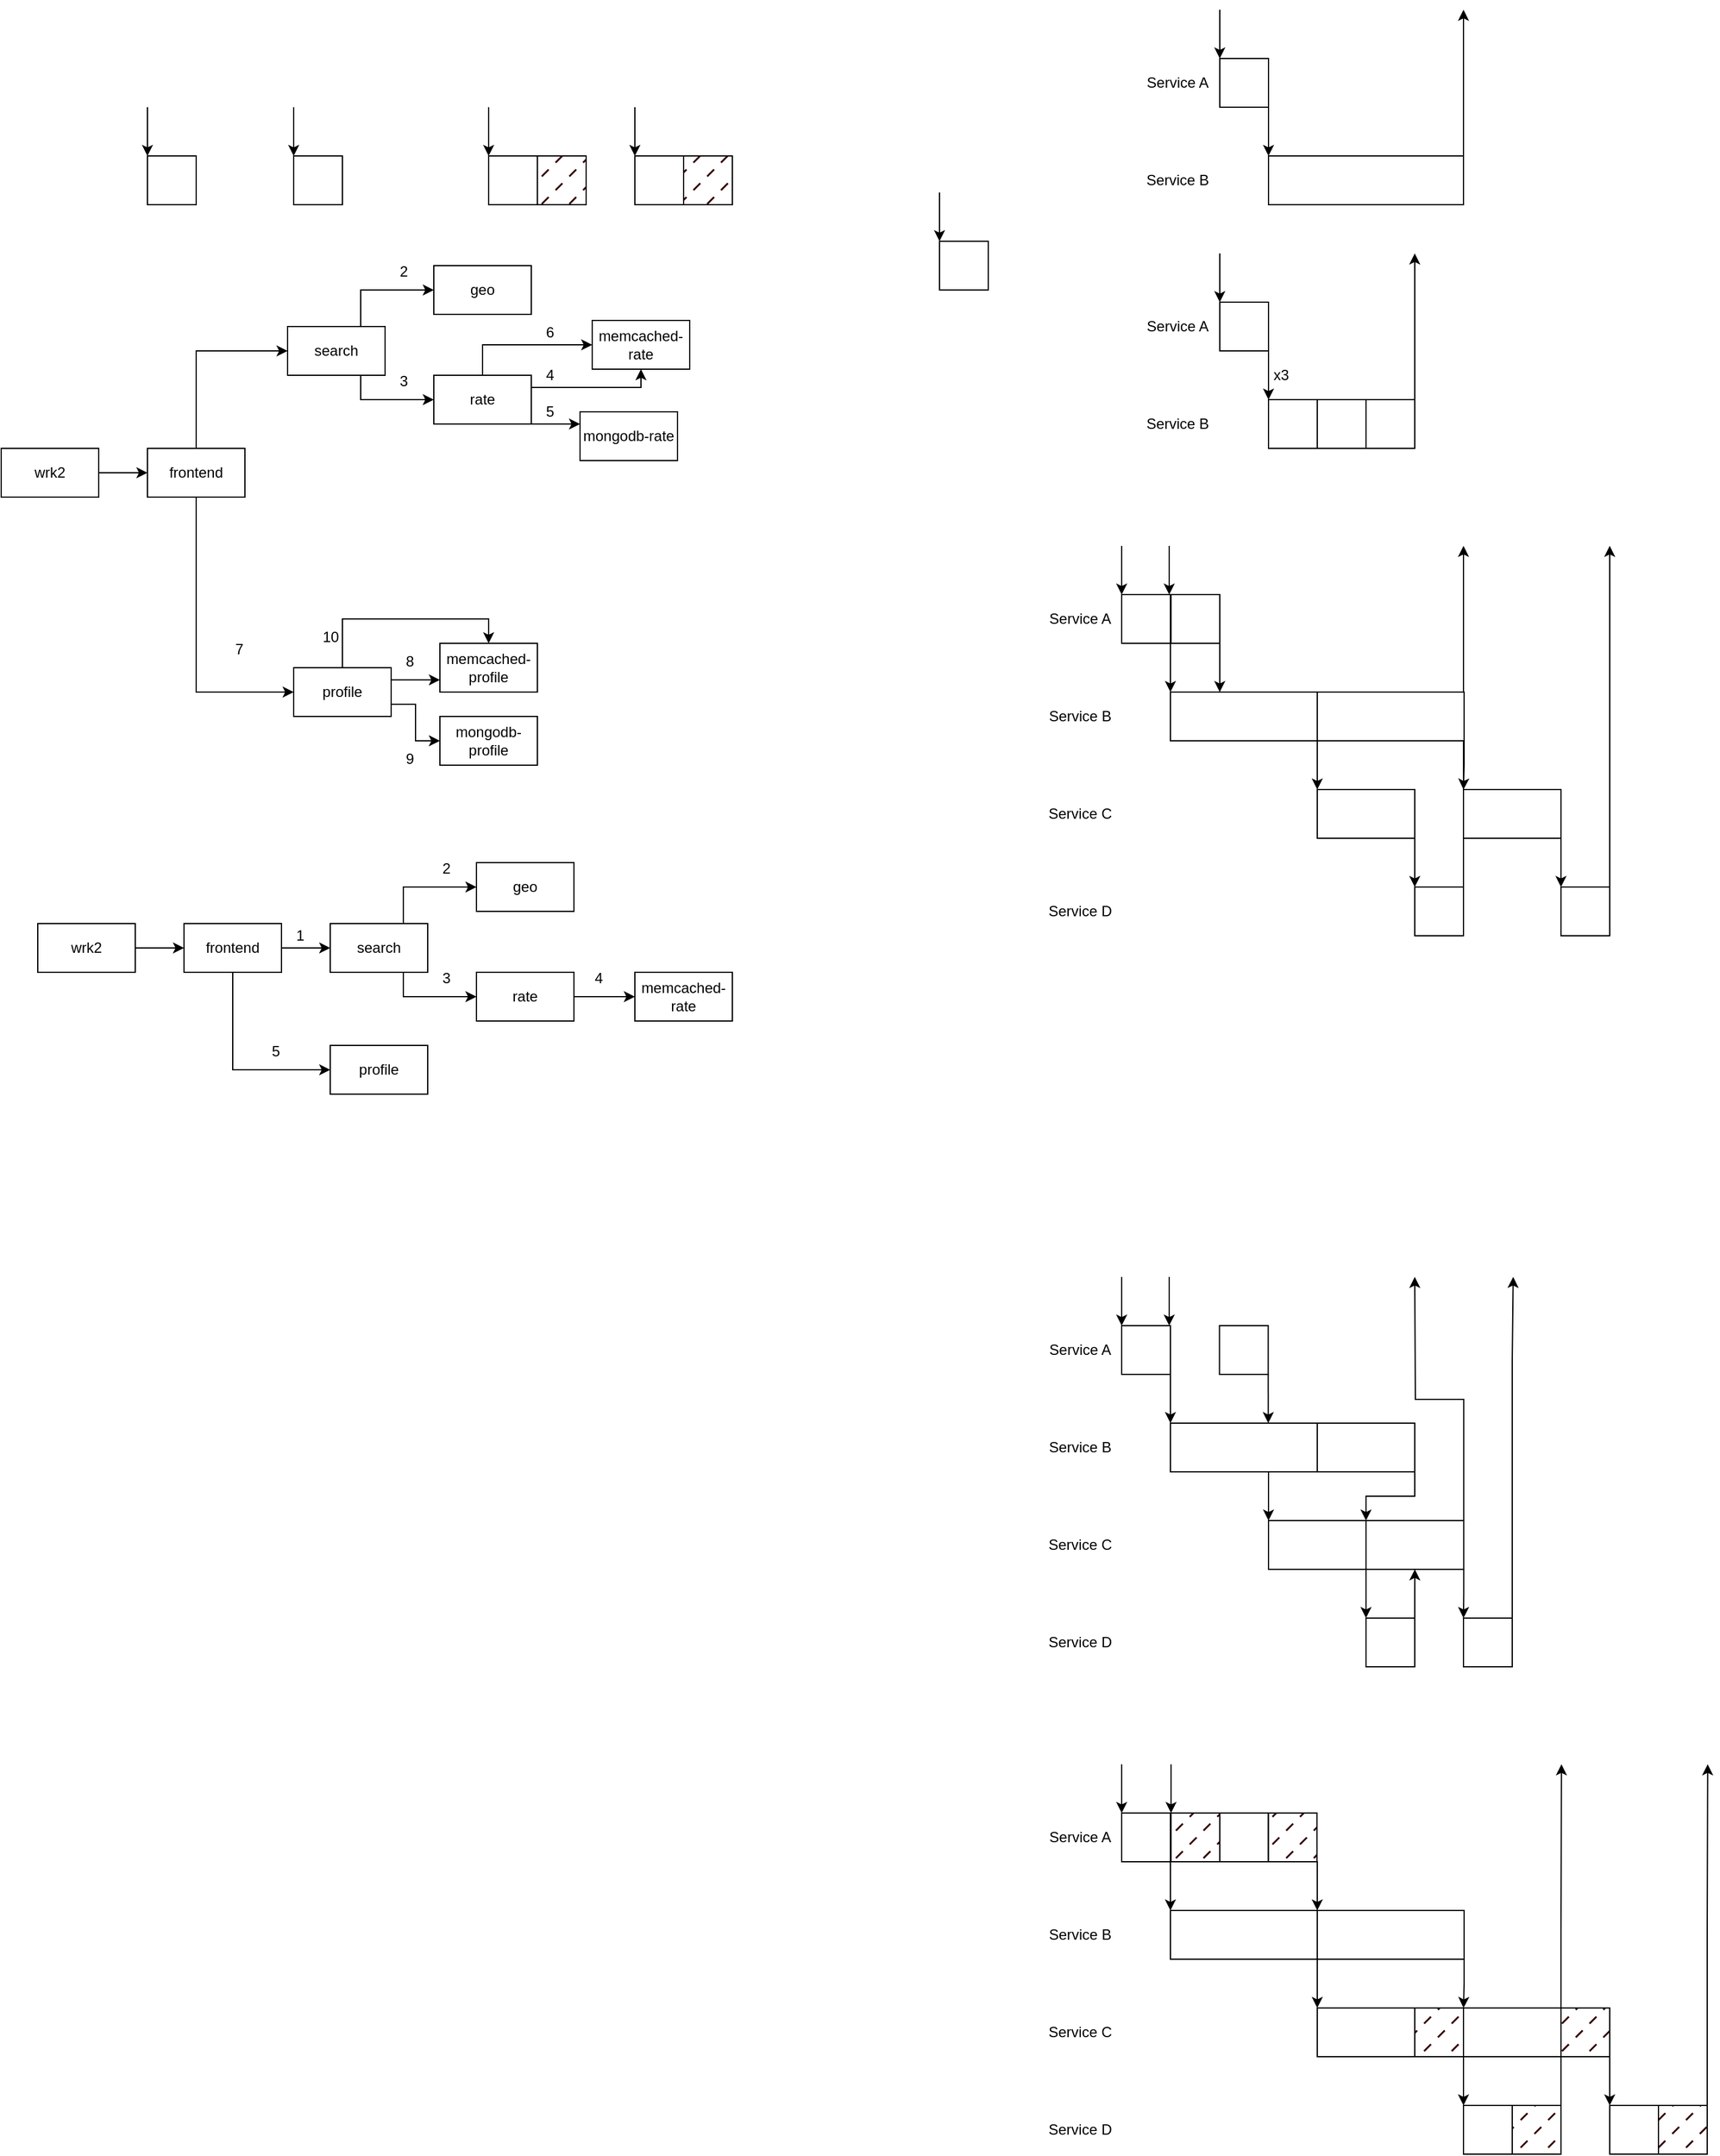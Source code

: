 <mxfile version="22.0.4" type="github">
  <diagram name="第 1 页" id="OEahfblkwuhMB7AwYaEU">
    <mxGraphModel dx="1171" dy="761" grid="1" gridSize="10" guides="1" tooltips="1" connect="1" arrows="1" fold="1" page="1" pageScale="1" pageWidth="827" pageHeight="1169" math="0" shadow="0">
      <root>
        <mxCell id="0" />
        <mxCell id="1" parent="0" />
        <mxCell id="B1E-eOPHSDBghDcf-yU1-1" value="" style="rounded=0;whiteSpace=wrap;html=1;" vertex="1" parent="1">
          <mxGeometry x="160" y="320" width="40" height="40" as="geometry" />
        </mxCell>
        <mxCell id="B1E-eOPHSDBghDcf-yU1-2" value="" style="rounded=0;whiteSpace=wrap;html=1;" vertex="1" parent="1">
          <mxGeometry x="280" y="320" width="40" height="40" as="geometry" />
        </mxCell>
        <mxCell id="B1E-eOPHSDBghDcf-yU1-3" value="" style="endArrow=classic;html=1;rounded=0;" edge="1" parent="1">
          <mxGeometry width="50" height="50" relative="1" as="geometry">
            <mxPoint x="160" y="280" as="sourcePoint" />
            <mxPoint x="160" y="320" as="targetPoint" />
          </mxGeometry>
        </mxCell>
        <mxCell id="B1E-eOPHSDBghDcf-yU1-4" value="" style="endArrow=classic;html=1;rounded=0;" edge="1" parent="1">
          <mxGeometry width="50" height="50" relative="1" as="geometry">
            <mxPoint x="280" y="280" as="sourcePoint" />
            <mxPoint x="280" y="320" as="targetPoint" />
          </mxGeometry>
        </mxCell>
        <mxCell id="B1E-eOPHSDBghDcf-yU1-5" value="" style="rounded=0;whiteSpace=wrap;html=1;" vertex="1" parent="1">
          <mxGeometry x="440" y="320" width="40" height="40" as="geometry" />
        </mxCell>
        <mxCell id="B1E-eOPHSDBghDcf-yU1-6" value="" style="rounded=0;whiteSpace=wrap;html=1;" vertex="1" parent="1">
          <mxGeometry x="560" y="320" width="40" height="40" as="geometry" />
        </mxCell>
        <mxCell id="B1E-eOPHSDBghDcf-yU1-7" value="" style="endArrow=classic;html=1;rounded=0;" edge="1" parent="1">
          <mxGeometry width="50" height="50" relative="1" as="geometry">
            <mxPoint x="440" y="280" as="sourcePoint" />
            <mxPoint x="440" y="320" as="targetPoint" />
          </mxGeometry>
        </mxCell>
        <mxCell id="B1E-eOPHSDBghDcf-yU1-8" value="" style="endArrow=classic;html=1;rounded=0;" edge="1" parent="1">
          <mxGeometry width="50" height="50" relative="1" as="geometry">
            <mxPoint x="560" y="280" as="sourcePoint" />
            <mxPoint x="560" y="320" as="targetPoint" />
          </mxGeometry>
        </mxCell>
        <mxCell id="B1E-eOPHSDBghDcf-yU1-9" value="" style="rounded=0;whiteSpace=wrap;html=1;gradientColor=none;gradientDirection=radial;fillStyle=dashed;fillColor=#330000;" vertex="1" parent="1">
          <mxGeometry x="480" y="320" width="40" height="40" as="geometry" />
        </mxCell>
        <mxCell id="B1E-eOPHSDBghDcf-yU1-10" value="" style="rounded=0;whiteSpace=wrap;html=1;gradientColor=none;gradientDirection=radial;fillStyle=dashed;fillColor=#330000;" vertex="1" parent="1">
          <mxGeometry x="600" y="320" width="40" height="40" as="geometry" />
        </mxCell>
        <mxCell id="B1E-eOPHSDBghDcf-yU1-11" style="edgeStyle=orthogonalEdgeStyle;rounded=0;orthogonalLoop=1;jettySize=auto;html=1;exitX=1;exitY=0.5;exitDx=0;exitDy=0;entryX=0;entryY=0.5;entryDx=0;entryDy=0;" edge="1" parent="1" source="B1E-eOPHSDBghDcf-yU1-12" target="B1E-eOPHSDBghDcf-yU1-15">
          <mxGeometry relative="1" as="geometry" />
        </mxCell>
        <mxCell id="B1E-eOPHSDBghDcf-yU1-12" value="wrk2" style="rounded=0;whiteSpace=wrap;html=1;" vertex="1" parent="1">
          <mxGeometry x="40" y="560" width="80" height="40" as="geometry" />
        </mxCell>
        <mxCell id="B1E-eOPHSDBghDcf-yU1-13" style="edgeStyle=orthogonalEdgeStyle;rounded=0;orthogonalLoop=1;jettySize=auto;html=1;exitX=0.5;exitY=1;exitDx=0;exitDy=0;entryX=0;entryY=0.5;entryDx=0;entryDy=0;" edge="1" parent="1" source="B1E-eOPHSDBghDcf-yU1-15" target="B1E-eOPHSDBghDcf-yU1-27">
          <mxGeometry relative="1" as="geometry" />
        </mxCell>
        <mxCell id="B1E-eOPHSDBghDcf-yU1-14" style="edgeStyle=orthogonalEdgeStyle;rounded=0;orthogonalLoop=1;jettySize=auto;html=1;exitX=0.5;exitY=0;exitDx=0;exitDy=0;entryX=0;entryY=0.5;entryDx=0;entryDy=0;" edge="1" parent="1" source="B1E-eOPHSDBghDcf-yU1-15" target="B1E-eOPHSDBghDcf-yU1-18">
          <mxGeometry relative="1" as="geometry" />
        </mxCell>
        <mxCell id="B1E-eOPHSDBghDcf-yU1-15" value="frontend" style="rounded=0;whiteSpace=wrap;html=1;" vertex="1" parent="1">
          <mxGeometry x="160" y="560" width="80" height="40" as="geometry" />
        </mxCell>
        <mxCell id="B1E-eOPHSDBghDcf-yU1-16" style="edgeStyle=orthogonalEdgeStyle;rounded=0;orthogonalLoop=1;jettySize=auto;html=1;exitX=0.75;exitY=0;exitDx=0;exitDy=0;entryX=0;entryY=0.5;entryDx=0;entryDy=0;" edge="1" parent="1" source="B1E-eOPHSDBghDcf-yU1-18" target="B1E-eOPHSDBghDcf-yU1-19">
          <mxGeometry relative="1" as="geometry" />
        </mxCell>
        <mxCell id="B1E-eOPHSDBghDcf-yU1-17" style="edgeStyle=orthogonalEdgeStyle;rounded=0;orthogonalLoop=1;jettySize=auto;html=1;exitX=0.75;exitY=1;exitDx=0;exitDy=0;entryX=0;entryY=0.5;entryDx=0;entryDy=0;" edge="1" parent="1" source="B1E-eOPHSDBghDcf-yU1-18" target="B1E-eOPHSDBghDcf-yU1-23">
          <mxGeometry relative="1" as="geometry" />
        </mxCell>
        <mxCell id="B1E-eOPHSDBghDcf-yU1-18" value="search" style="rounded=0;whiteSpace=wrap;html=1;" vertex="1" parent="1">
          <mxGeometry x="275" y="460" width="80" height="40" as="geometry" />
        </mxCell>
        <mxCell id="B1E-eOPHSDBghDcf-yU1-19" value="geo" style="rounded=0;whiteSpace=wrap;html=1;" vertex="1" parent="1">
          <mxGeometry x="395" y="410" width="80" height="40" as="geometry" />
        </mxCell>
        <mxCell id="B1E-eOPHSDBghDcf-yU1-20" style="edgeStyle=orthogonalEdgeStyle;rounded=0;orthogonalLoop=1;jettySize=auto;html=1;exitX=1;exitY=1;exitDx=0;exitDy=0;entryX=0;entryY=0.25;entryDx=0;entryDy=0;" edge="1" parent="1" source="B1E-eOPHSDBghDcf-yU1-23" target="B1E-eOPHSDBghDcf-yU1-29">
          <mxGeometry relative="1" as="geometry">
            <Array as="points">
              <mxPoint x="485" y="540" />
              <mxPoint x="485" y="540" />
            </Array>
          </mxGeometry>
        </mxCell>
        <mxCell id="B1E-eOPHSDBghDcf-yU1-21" style="edgeStyle=orthogonalEdgeStyle;rounded=0;orthogonalLoop=1;jettySize=auto;html=1;exitX=1;exitY=0.25;exitDx=0;exitDy=0;entryX=0.5;entryY=1;entryDx=0;entryDy=0;" edge="1" parent="1" source="B1E-eOPHSDBghDcf-yU1-23" target="B1E-eOPHSDBghDcf-yU1-28">
          <mxGeometry relative="1" as="geometry">
            <Array as="points">
              <mxPoint x="565" y="510" />
            </Array>
          </mxGeometry>
        </mxCell>
        <mxCell id="B1E-eOPHSDBghDcf-yU1-22" style="edgeStyle=orthogonalEdgeStyle;rounded=0;orthogonalLoop=1;jettySize=auto;html=1;exitX=0.5;exitY=0;exitDx=0;exitDy=0;entryX=0;entryY=0.5;entryDx=0;entryDy=0;" edge="1" parent="1" source="B1E-eOPHSDBghDcf-yU1-23" target="B1E-eOPHSDBghDcf-yU1-28">
          <mxGeometry relative="1" as="geometry" />
        </mxCell>
        <mxCell id="B1E-eOPHSDBghDcf-yU1-23" value="rate" style="rounded=0;whiteSpace=wrap;html=1;" vertex="1" parent="1">
          <mxGeometry x="395" y="500" width="80" height="40" as="geometry" />
        </mxCell>
        <mxCell id="B1E-eOPHSDBghDcf-yU1-24" style="edgeStyle=orthogonalEdgeStyle;rounded=0;orthogonalLoop=1;jettySize=auto;html=1;exitX=1;exitY=0.25;exitDx=0;exitDy=0;entryX=0;entryY=0.75;entryDx=0;entryDy=0;" edge="1" parent="1" source="B1E-eOPHSDBghDcf-yU1-27" target="B1E-eOPHSDBghDcf-yU1-30">
          <mxGeometry relative="1" as="geometry" />
        </mxCell>
        <mxCell id="B1E-eOPHSDBghDcf-yU1-25" style="edgeStyle=orthogonalEdgeStyle;rounded=0;orthogonalLoop=1;jettySize=auto;html=1;exitX=1;exitY=0.75;exitDx=0;exitDy=0;entryX=0;entryY=0.5;entryDx=0;entryDy=0;" edge="1" parent="1" source="B1E-eOPHSDBghDcf-yU1-27" target="B1E-eOPHSDBghDcf-yU1-31">
          <mxGeometry relative="1" as="geometry" />
        </mxCell>
        <mxCell id="B1E-eOPHSDBghDcf-yU1-26" style="edgeStyle=orthogonalEdgeStyle;rounded=0;orthogonalLoop=1;jettySize=auto;html=1;exitX=0.5;exitY=0;exitDx=0;exitDy=0;entryX=0.5;entryY=0;entryDx=0;entryDy=0;" edge="1" parent="1" source="B1E-eOPHSDBghDcf-yU1-27" target="B1E-eOPHSDBghDcf-yU1-30">
          <mxGeometry relative="1" as="geometry" />
        </mxCell>
        <mxCell id="B1E-eOPHSDBghDcf-yU1-27" value="profile" style="rounded=0;whiteSpace=wrap;html=1;" vertex="1" parent="1">
          <mxGeometry x="280" y="740" width="80" height="40" as="geometry" />
        </mxCell>
        <mxCell id="B1E-eOPHSDBghDcf-yU1-28" value="memcached-rate" style="rounded=0;whiteSpace=wrap;html=1;" vertex="1" parent="1">
          <mxGeometry x="525" y="455" width="80" height="40" as="geometry" />
        </mxCell>
        <mxCell id="B1E-eOPHSDBghDcf-yU1-29" value="mongodb-rate" style="rounded=0;whiteSpace=wrap;html=1;" vertex="1" parent="1">
          <mxGeometry x="515" y="530" width="80" height="40" as="geometry" />
        </mxCell>
        <mxCell id="B1E-eOPHSDBghDcf-yU1-30" value="memcached-profile" style="rounded=0;whiteSpace=wrap;html=1;" vertex="1" parent="1">
          <mxGeometry x="400" y="720" width="80" height="40" as="geometry" />
        </mxCell>
        <mxCell id="B1E-eOPHSDBghDcf-yU1-31" value="mongodb-profile" style="rounded=0;whiteSpace=wrap;html=1;" vertex="1" parent="1">
          <mxGeometry x="400" y="780" width="80" height="40" as="geometry" />
        </mxCell>
        <mxCell id="B1E-eOPHSDBghDcf-yU1-32" value="2" style="text;html=1;align=center;verticalAlign=middle;resizable=0;points=[];autosize=1;strokeColor=none;fillColor=none;" vertex="1" parent="1">
          <mxGeometry x="355" y="400" width="30" height="30" as="geometry" />
        </mxCell>
        <mxCell id="B1E-eOPHSDBghDcf-yU1-33" value="3" style="text;html=1;align=center;verticalAlign=middle;resizable=0;points=[];autosize=1;strokeColor=none;fillColor=none;" vertex="1" parent="1">
          <mxGeometry x="355" y="490" width="30" height="30" as="geometry" />
        </mxCell>
        <mxCell id="B1E-eOPHSDBghDcf-yU1-34" value="4" style="text;html=1;align=center;verticalAlign=middle;resizable=0;points=[];autosize=1;strokeColor=none;fillColor=none;" vertex="1" parent="1">
          <mxGeometry x="475" y="485" width="30" height="30" as="geometry" />
        </mxCell>
        <mxCell id="B1E-eOPHSDBghDcf-yU1-35" value="5" style="text;html=1;align=center;verticalAlign=middle;resizable=0;points=[];autosize=1;strokeColor=none;fillColor=none;" vertex="1" parent="1">
          <mxGeometry x="475" y="515" width="30" height="30" as="geometry" />
        </mxCell>
        <mxCell id="B1E-eOPHSDBghDcf-yU1-36" value="8" style="text;html=1;align=center;verticalAlign=middle;resizable=0;points=[];autosize=1;strokeColor=none;fillColor=none;" vertex="1" parent="1">
          <mxGeometry x="360" y="720" width="30" height="30" as="geometry" />
        </mxCell>
        <mxCell id="B1E-eOPHSDBghDcf-yU1-37" value="7" style="text;html=1;align=center;verticalAlign=middle;resizable=0;points=[];autosize=1;strokeColor=none;fillColor=none;" vertex="1" parent="1">
          <mxGeometry x="220" y="710" width="30" height="30" as="geometry" />
        </mxCell>
        <mxCell id="B1E-eOPHSDBghDcf-yU1-38" value="9" style="text;html=1;align=center;verticalAlign=middle;resizable=0;points=[];autosize=1;strokeColor=none;fillColor=none;" vertex="1" parent="1">
          <mxGeometry x="360" y="800" width="30" height="30" as="geometry" />
        </mxCell>
        <mxCell id="B1E-eOPHSDBghDcf-yU1-39" value="6" style="text;html=1;align=center;verticalAlign=middle;resizable=0;points=[];autosize=1;strokeColor=none;fillColor=none;" vertex="1" parent="1">
          <mxGeometry x="475" y="450" width="30" height="30" as="geometry" />
        </mxCell>
        <mxCell id="B1E-eOPHSDBghDcf-yU1-40" value="10" style="text;html=1;align=center;verticalAlign=middle;resizable=0;points=[];autosize=1;strokeColor=none;fillColor=none;" vertex="1" parent="1">
          <mxGeometry x="290" y="700" width="40" height="30" as="geometry" />
        </mxCell>
        <mxCell id="B1E-eOPHSDBghDcf-yU1-41" style="edgeStyle=orthogonalEdgeStyle;rounded=0;orthogonalLoop=1;jettySize=auto;html=1;exitX=1;exitY=0.5;exitDx=0;exitDy=0;entryX=0;entryY=0.5;entryDx=0;entryDy=0;" edge="1" parent="1" source="B1E-eOPHSDBghDcf-yU1-42" target="B1E-eOPHSDBghDcf-yU1-45">
          <mxGeometry relative="1" as="geometry" />
        </mxCell>
        <mxCell id="B1E-eOPHSDBghDcf-yU1-42" value="wrk2" style="rounded=0;whiteSpace=wrap;html=1;" vertex="1" parent="1">
          <mxGeometry x="70" y="950" width="80" height="40" as="geometry" />
        </mxCell>
        <mxCell id="B1E-eOPHSDBghDcf-yU1-43" style="edgeStyle=orthogonalEdgeStyle;rounded=0;orthogonalLoop=1;jettySize=auto;html=1;exitX=1;exitY=0.5;exitDx=0;exitDy=0;entryX=0;entryY=0.5;entryDx=0;entryDy=0;" edge="1" parent="1" source="B1E-eOPHSDBghDcf-yU1-45" target="B1E-eOPHSDBghDcf-yU1-48">
          <mxGeometry relative="1" as="geometry" />
        </mxCell>
        <mxCell id="B1E-eOPHSDBghDcf-yU1-44" style="edgeStyle=orthogonalEdgeStyle;rounded=0;orthogonalLoop=1;jettySize=auto;html=1;exitX=0.5;exitY=1;exitDx=0;exitDy=0;entryX=0;entryY=0.5;entryDx=0;entryDy=0;" edge="1" parent="1" source="B1E-eOPHSDBghDcf-yU1-45" target="B1E-eOPHSDBghDcf-yU1-52">
          <mxGeometry relative="1" as="geometry" />
        </mxCell>
        <mxCell id="B1E-eOPHSDBghDcf-yU1-45" value="frontend" style="rounded=0;whiteSpace=wrap;html=1;" vertex="1" parent="1">
          <mxGeometry x="190" y="950" width="80" height="40" as="geometry" />
        </mxCell>
        <mxCell id="B1E-eOPHSDBghDcf-yU1-46" style="edgeStyle=orthogonalEdgeStyle;rounded=0;orthogonalLoop=1;jettySize=auto;html=1;exitX=0.75;exitY=0;exitDx=0;exitDy=0;entryX=0;entryY=0.5;entryDx=0;entryDy=0;" edge="1" parent="1" source="B1E-eOPHSDBghDcf-yU1-48" target="B1E-eOPHSDBghDcf-yU1-49">
          <mxGeometry relative="1" as="geometry" />
        </mxCell>
        <mxCell id="B1E-eOPHSDBghDcf-yU1-47" style="edgeStyle=orthogonalEdgeStyle;rounded=0;orthogonalLoop=1;jettySize=auto;html=1;exitX=0.75;exitY=1;exitDx=0;exitDy=0;entryX=0;entryY=0.5;entryDx=0;entryDy=0;" edge="1" parent="1" source="B1E-eOPHSDBghDcf-yU1-48" target="B1E-eOPHSDBghDcf-yU1-51">
          <mxGeometry relative="1" as="geometry" />
        </mxCell>
        <mxCell id="B1E-eOPHSDBghDcf-yU1-48" value="search" style="rounded=0;whiteSpace=wrap;html=1;" vertex="1" parent="1">
          <mxGeometry x="310" y="950" width="80" height="40" as="geometry" />
        </mxCell>
        <mxCell id="B1E-eOPHSDBghDcf-yU1-49" value="geo" style="rounded=0;whiteSpace=wrap;html=1;" vertex="1" parent="1">
          <mxGeometry x="430" y="900" width="80" height="40" as="geometry" />
        </mxCell>
        <mxCell id="B1E-eOPHSDBghDcf-yU1-50" value="" style="edgeStyle=orthogonalEdgeStyle;rounded=0;orthogonalLoop=1;jettySize=auto;html=1;" edge="1" parent="1" source="B1E-eOPHSDBghDcf-yU1-51" target="B1E-eOPHSDBghDcf-yU1-53">
          <mxGeometry relative="1" as="geometry" />
        </mxCell>
        <mxCell id="B1E-eOPHSDBghDcf-yU1-51" value="rate" style="rounded=0;whiteSpace=wrap;html=1;" vertex="1" parent="1">
          <mxGeometry x="430" y="990" width="80" height="40" as="geometry" />
        </mxCell>
        <mxCell id="B1E-eOPHSDBghDcf-yU1-52" value="profile" style="rounded=0;whiteSpace=wrap;html=1;" vertex="1" parent="1">
          <mxGeometry x="310" y="1050" width="80" height="40" as="geometry" />
        </mxCell>
        <mxCell id="B1E-eOPHSDBghDcf-yU1-53" value="memcached-rate" style="rounded=0;whiteSpace=wrap;html=1;" vertex="1" parent="1">
          <mxGeometry x="560" y="990" width="80" height="40" as="geometry" />
        </mxCell>
        <mxCell id="B1E-eOPHSDBghDcf-yU1-54" value="1" style="text;html=1;align=center;verticalAlign=middle;resizable=0;points=[];autosize=1;strokeColor=none;fillColor=none;" vertex="1" parent="1">
          <mxGeometry x="270" y="945" width="30" height="30" as="geometry" />
        </mxCell>
        <mxCell id="B1E-eOPHSDBghDcf-yU1-55" value="2" style="text;html=1;align=center;verticalAlign=middle;resizable=0;points=[];autosize=1;strokeColor=none;fillColor=none;" vertex="1" parent="1">
          <mxGeometry x="390" y="890" width="30" height="30" as="geometry" />
        </mxCell>
        <mxCell id="B1E-eOPHSDBghDcf-yU1-56" value="3" style="text;html=1;align=center;verticalAlign=middle;resizable=0;points=[];autosize=1;strokeColor=none;fillColor=none;" vertex="1" parent="1">
          <mxGeometry x="390" y="980" width="30" height="30" as="geometry" />
        </mxCell>
        <mxCell id="B1E-eOPHSDBghDcf-yU1-57" value="5" style="text;html=1;align=center;verticalAlign=middle;resizable=0;points=[];autosize=1;strokeColor=none;fillColor=none;" vertex="1" parent="1">
          <mxGeometry x="250" y="1040" width="30" height="30" as="geometry" />
        </mxCell>
        <mxCell id="B1E-eOPHSDBghDcf-yU1-58" value="4" style="text;html=1;align=center;verticalAlign=middle;resizable=0;points=[];autosize=1;strokeColor=none;fillColor=none;" vertex="1" parent="1">
          <mxGeometry x="515" y="980" width="30" height="30" as="geometry" />
        </mxCell>
        <mxCell id="B1E-eOPHSDBghDcf-yU1-59" value="" style="rounded=0;whiteSpace=wrap;html=1;" vertex="1" parent="1">
          <mxGeometry x="810" y="390" width="40" height="40" as="geometry" />
        </mxCell>
        <mxCell id="B1E-eOPHSDBghDcf-yU1-60" style="edgeStyle=orthogonalEdgeStyle;rounded=0;orthogonalLoop=1;jettySize=auto;html=1;exitX=1;exitY=1;exitDx=0;exitDy=0;entryX=0;entryY=0;entryDx=0;entryDy=0;" edge="1" parent="1" source="B1E-eOPHSDBghDcf-yU1-61" target="B1E-eOPHSDBghDcf-yU1-65">
          <mxGeometry relative="1" as="geometry" />
        </mxCell>
        <mxCell id="B1E-eOPHSDBghDcf-yU1-61" value="" style="rounded=0;whiteSpace=wrap;html=1;" vertex="1" parent="1">
          <mxGeometry x="1040" y="240" width="40" height="40" as="geometry" />
        </mxCell>
        <mxCell id="B1E-eOPHSDBghDcf-yU1-62" value="" style="endArrow=classic;html=1;rounded=0;" edge="1" parent="1">
          <mxGeometry width="50" height="50" relative="1" as="geometry">
            <mxPoint x="810" y="350" as="sourcePoint" />
            <mxPoint x="810" y="390" as="targetPoint" />
          </mxGeometry>
        </mxCell>
        <mxCell id="B1E-eOPHSDBghDcf-yU1-63" value="" style="endArrow=classic;html=1;rounded=0;" edge="1" parent="1">
          <mxGeometry width="50" height="50" relative="1" as="geometry">
            <mxPoint x="1040" y="200" as="sourcePoint" />
            <mxPoint x="1040" y="240" as="targetPoint" />
          </mxGeometry>
        </mxCell>
        <mxCell id="B1E-eOPHSDBghDcf-yU1-64" style="edgeStyle=orthogonalEdgeStyle;rounded=0;orthogonalLoop=1;jettySize=auto;html=1;exitX=1;exitY=0;exitDx=0;exitDy=0;" edge="1" parent="1" source="B1E-eOPHSDBghDcf-yU1-65">
          <mxGeometry relative="1" as="geometry">
            <mxPoint x="1240" y="200" as="targetPoint" />
          </mxGeometry>
        </mxCell>
        <mxCell id="B1E-eOPHSDBghDcf-yU1-65" value="" style="rounded=0;whiteSpace=wrap;html=1;" vertex="1" parent="1">
          <mxGeometry x="1080" y="320" width="160" height="40" as="geometry" />
        </mxCell>
        <mxCell id="B1E-eOPHSDBghDcf-yU1-66" value="Service A" style="text;html=1;align=center;verticalAlign=middle;resizable=0;points=[];autosize=1;strokeColor=none;fillColor=none;" vertex="1" parent="1">
          <mxGeometry x="970" y="245" width="70" height="30" as="geometry" />
        </mxCell>
        <mxCell id="B1E-eOPHSDBghDcf-yU1-67" value="Service B" style="text;html=1;align=center;verticalAlign=middle;resizable=0;points=[];autosize=1;strokeColor=none;fillColor=none;" vertex="1" parent="1">
          <mxGeometry x="970" y="325" width="70" height="30" as="geometry" />
        </mxCell>
        <mxCell id="B1E-eOPHSDBghDcf-yU1-68" style="edgeStyle=orthogonalEdgeStyle;rounded=0;orthogonalLoop=1;jettySize=auto;html=1;exitX=1;exitY=1;exitDx=0;exitDy=0;entryX=0;entryY=0;entryDx=0;entryDy=0;" edge="1" parent="1" source="B1E-eOPHSDBghDcf-yU1-69">
          <mxGeometry relative="1" as="geometry">
            <mxPoint x="1080" y="520" as="targetPoint" />
          </mxGeometry>
        </mxCell>
        <mxCell id="B1E-eOPHSDBghDcf-yU1-69" value="" style="rounded=0;whiteSpace=wrap;html=1;" vertex="1" parent="1">
          <mxGeometry x="1040" y="440" width="40" height="40" as="geometry" />
        </mxCell>
        <mxCell id="B1E-eOPHSDBghDcf-yU1-70" value="" style="endArrow=classic;html=1;rounded=0;" edge="1" parent="1">
          <mxGeometry width="50" height="50" relative="1" as="geometry">
            <mxPoint x="1040" y="400" as="sourcePoint" />
            <mxPoint x="1040" y="440" as="targetPoint" />
          </mxGeometry>
        </mxCell>
        <mxCell id="B1E-eOPHSDBghDcf-yU1-71" value="Service A" style="text;html=1;align=center;verticalAlign=middle;resizable=0;points=[];autosize=1;strokeColor=none;fillColor=none;" vertex="1" parent="1">
          <mxGeometry x="970" y="445" width="70" height="30" as="geometry" />
        </mxCell>
        <mxCell id="B1E-eOPHSDBghDcf-yU1-72" value="Service B" style="text;html=1;align=center;verticalAlign=middle;resizable=0;points=[];autosize=1;strokeColor=none;fillColor=none;" vertex="1" parent="1">
          <mxGeometry x="970" y="525" width="70" height="30" as="geometry" />
        </mxCell>
        <mxCell id="B1E-eOPHSDBghDcf-yU1-73" value="x3" style="text;html=1;align=center;verticalAlign=middle;resizable=0;points=[];autosize=1;strokeColor=none;fillColor=none;" vertex="1" parent="1">
          <mxGeometry x="1070" y="485" width="40" height="30" as="geometry" />
        </mxCell>
        <mxCell id="B1E-eOPHSDBghDcf-yU1-74" value="" style="rounded=0;whiteSpace=wrap;html=1;" vertex="1" parent="1">
          <mxGeometry x="1080" y="520" width="40" height="40" as="geometry" />
        </mxCell>
        <mxCell id="B1E-eOPHSDBghDcf-yU1-75" value="" style="rounded=0;whiteSpace=wrap;html=1;" vertex="1" parent="1">
          <mxGeometry x="1120" y="520" width="40" height="40" as="geometry" />
        </mxCell>
        <mxCell id="B1E-eOPHSDBghDcf-yU1-76" style="edgeStyle=orthogonalEdgeStyle;rounded=0;orthogonalLoop=1;jettySize=auto;html=1;exitX=1;exitY=0;exitDx=0;exitDy=0;" edge="1" parent="1" source="B1E-eOPHSDBghDcf-yU1-77">
          <mxGeometry relative="1" as="geometry">
            <mxPoint x="1200" y="400" as="targetPoint" />
          </mxGeometry>
        </mxCell>
        <mxCell id="B1E-eOPHSDBghDcf-yU1-77" value="" style="rounded=0;whiteSpace=wrap;html=1;" vertex="1" parent="1">
          <mxGeometry x="1160" y="520" width="40" height="40" as="geometry" />
        </mxCell>
        <mxCell id="B1E-eOPHSDBghDcf-yU1-78" style="edgeStyle=orthogonalEdgeStyle;rounded=0;orthogonalLoop=1;jettySize=auto;html=1;exitX=1;exitY=1;exitDx=0;exitDy=0;entryX=0;entryY=0;entryDx=0;entryDy=0;" edge="1" parent="1" source="B1E-eOPHSDBghDcf-yU1-79">
          <mxGeometry relative="1" as="geometry">
            <mxPoint x="999.5" y="760" as="targetPoint" />
          </mxGeometry>
        </mxCell>
        <mxCell id="B1E-eOPHSDBghDcf-yU1-79" value="" style="rounded=0;whiteSpace=wrap;html=1;" vertex="1" parent="1">
          <mxGeometry x="959.5" y="680" width="40" height="40" as="geometry" />
        </mxCell>
        <mxCell id="B1E-eOPHSDBghDcf-yU1-80" value="" style="endArrow=classic;html=1;rounded=0;" edge="1" parent="1">
          <mxGeometry width="50" height="50" relative="1" as="geometry">
            <mxPoint x="959.5" y="640" as="sourcePoint" />
            <mxPoint x="959.5" y="680" as="targetPoint" />
          </mxGeometry>
        </mxCell>
        <mxCell id="B1E-eOPHSDBghDcf-yU1-81" value="Service A" style="text;html=1;align=center;verticalAlign=middle;resizable=0;points=[];autosize=1;strokeColor=none;fillColor=none;" vertex="1" parent="1">
          <mxGeometry x="889.5" y="685" width="70" height="30" as="geometry" />
        </mxCell>
        <mxCell id="B1E-eOPHSDBghDcf-yU1-82" value="Service B" style="text;html=1;align=center;verticalAlign=middle;resizable=0;points=[];autosize=1;strokeColor=none;fillColor=none;" vertex="1" parent="1">
          <mxGeometry x="889.5" y="765" width="70" height="30" as="geometry" />
        </mxCell>
        <mxCell id="B1E-eOPHSDBghDcf-yU1-83" value="" style="rounded=0;whiteSpace=wrap;html=1;" vertex="1" parent="1">
          <mxGeometry x="999.5" y="760" width="120.5" height="40" as="geometry" />
        </mxCell>
        <mxCell id="B1E-eOPHSDBghDcf-yU1-84" value="Service C" style="text;html=1;align=center;verticalAlign=middle;resizable=0;points=[];autosize=1;strokeColor=none;fillColor=none;" vertex="1" parent="1">
          <mxGeometry x="884.75" y="845" width="80" height="30" as="geometry" />
        </mxCell>
        <mxCell id="B1E-eOPHSDBghDcf-yU1-85" style="edgeStyle=orthogonalEdgeStyle;rounded=0;orthogonalLoop=1;jettySize=auto;html=1;exitX=1;exitY=1;exitDx=0;exitDy=0;entryX=0;entryY=0;entryDx=0;entryDy=0;" edge="1" parent="1" source="B1E-eOPHSDBghDcf-yU1-86" target="B1E-eOPHSDBghDcf-yU1-89">
          <mxGeometry relative="1" as="geometry" />
        </mxCell>
        <mxCell id="B1E-eOPHSDBghDcf-yU1-86" value="" style="rounded=0;whiteSpace=wrap;html=1;" vertex="1" parent="1">
          <mxGeometry x="1120" y="840" width="80" height="40" as="geometry" />
        </mxCell>
        <mxCell id="B1E-eOPHSDBghDcf-yU1-87" value="Service D" style="text;html=1;align=center;verticalAlign=middle;resizable=0;points=[];autosize=1;strokeColor=none;fillColor=none;" vertex="1" parent="1">
          <mxGeometry x="884.75" y="925" width="80" height="30" as="geometry" />
        </mxCell>
        <mxCell id="B1E-eOPHSDBghDcf-yU1-88" style="edgeStyle=orthogonalEdgeStyle;rounded=0;orthogonalLoop=1;jettySize=auto;html=1;exitX=1;exitY=0;exitDx=0;exitDy=0;" edge="1" parent="1" source="B1E-eOPHSDBghDcf-yU1-89">
          <mxGeometry relative="1" as="geometry">
            <mxPoint x="1240" y="640" as="targetPoint" />
          </mxGeometry>
        </mxCell>
        <mxCell id="B1E-eOPHSDBghDcf-yU1-89" value="" style="rounded=0;whiteSpace=wrap;html=1;" vertex="1" parent="1">
          <mxGeometry x="1200" y="920" width="40" height="40" as="geometry" />
        </mxCell>
        <mxCell id="B1E-eOPHSDBghDcf-yU1-90" value="" style="rounded=0;whiteSpace=wrap;html=1;" vertex="1" parent="1">
          <mxGeometry x="1000" y="680" width="40" height="40" as="geometry" />
        </mxCell>
        <mxCell id="B1E-eOPHSDBghDcf-yU1-91" value="" style="endArrow=classic;html=1;rounded=0;" edge="1" parent="1">
          <mxGeometry width="50" height="50" relative="1" as="geometry">
            <mxPoint x="998.5" y="640" as="sourcePoint" />
            <mxPoint x="998.5" y="680" as="targetPoint" />
          </mxGeometry>
        </mxCell>
        <mxCell id="B1E-eOPHSDBghDcf-yU1-92" style="edgeStyle=orthogonalEdgeStyle;rounded=0;orthogonalLoop=1;jettySize=auto;html=1;exitX=1;exitY=1;exitDx=0;exitDy=0;entryX=0.336;entryY=0;entryDx=0;entryDy=0;entryPerimeter=0;" edge="1" parent="1" source="B1E-eOPHSDBghDcf-yU1-90" target="B1E-eOPHSDBghDcf-yU1-83">
          <mxGeometry relative="1" as="geometry" />
        </mxCell>
        <mxCell id="B1E-eOPHSDBghDcf-yU1-93" style="edgeStyle=orthogonalEdgeStyle;rounded=0;orthogonalLoop=1;jettySize=auto;html=1;exitX=0;exitY=1;exitDx=0;exitDy=0;entryX=0;entryY=0;entryDx=0;entryDy=0;" edge="1" parent="1" source="B1E-eOPHSDBghDcf-yU1-95" target="B1E-eOPHSDBghDcf-yU1-86">
          <mxGeometry relative="1" as="geometry" />
        </mxCell>
        <mxCell id="B1E-eOPHSDBghDcf-yU1-94" style="edgeStyle=orthogonalEdgeStyle;rounded=0;orthogonalLoop=1;jettySize=auto;html=1;exitX=1;exitY=1;exitDx=0;exitDy=0;entryX=0;entryY=0;entryDx=0;entryDy=0;" edge="1" parent="1" source="B1E-eOPHSDBghDcf-yU1-95" target="B1E-eOPHSDBghDcf-yU1-97">
          <mxGeometry relative="1" as="geometry" />
        </mxCell>
        <mxCell id="B1E-eOPHSDBghDcf-yU1-95" value="" style="rounded=0;whiteSpace=wrap;html=1;" vertex="1" parent="1">
          <mxGeometry x="1120" y="760" width="120.5" height="40" as="geometry" />
        </mxCell>
        <mxCell id="B1E-eOPHSDBghDcf-yU1-96" style="edgeStyle=orthogonalEdgeStyle;rounded=0;orthogonalLoop=1;jettySize=auto;html=1;exitX=1;exitY=1;exitDx=0;exitDy=0;entryX=0;entryY=0;entryDx=0;entryDy=0;" edge="1" parent="1" source="B1E-eOPHSDBghDcf-yU1-97" target="B1E-eOPHSDBghDcf-yU1-99">
          <mxGeometry relative="1" as="geometry" />
        </mxCell>
        <mxCell id="B1E-eOPHSDBghDcf-yU1-97" value="" style="rounded=0;whiteSpace=wrap;html=1;" vertex="1" parent="1">
          <mxGeometry x="1240" y="840" width="80" height="40" as="geometry" />
        </mxCell>
        <mxCell id="B1E-eOPHSDBghDcf-yU1-98" style="edgeStyle=orthogonalEdgeStyle;rounded=0;orthogonalLoop=1;jettySize=auto;html=1;exitX=1;exitY=0;exitDx=0;exitDy=0;" edge="1" parent="1" source="B1E-eOPHSDBghDcf-yU1-99">
          <mxGeometry relative="1" as="geometry">
            <mxPoint x="1360" y="640" as="targetPoint" />
          </mxGeometry>
        </mxCell>
        <mxCell id="B1E-eOPHSDBghDcf-yU1-99" value="" style="rounded=0;whiteSpace=wrap;html=1;" vertex="1" parent="1">
          <mxGeometry x="1320" y="920" width="40" height="40" as="geometry" />
        </mxCell>
        <mxCell id="B1E-eOPHSDBghDcf-yU1-100" style="edgeStyle=orthogonalEdgeStyle;rounded=0;orthogonalLoop=1;jettySize=auto;html=1;exitX=1;exitY=1;exitDx=0;exitDy=0;entryX=0;entryY=0;entryDx=0;entryDy=0;" edge="1" parent="1" source="B1E-eOPHSDBghDcf-yU1-101">
          <mxGeometry relative="1" as="geometry">
            <mxPoint x="999.5" y="1360" as="targetPoint" />
          </mxGeometry>
        </mxCell>
        <mxCell id="B1E-eOPHSDBghDcf-yU1-101" value="" style="rounded=0;whiteSpace=wrap;html=1;" vertex="1" parent="1">
          <mxGeometry x="959.5" y="1280" width="40" height="40" as="geometry" />
        </mxCell>
        <mxCell id="B1E-eOPHSDBghDcf-yU1-102" value="" style="endArrow=classic;html=1;rounded=0;" edge="1" parent="1">
          <mxGeometry width="50" height="50" relative="1" as="geometry">
            <mxPoint x="959.5" y="1240" as="sourcePoint" />
            <mxPoint x="959.5" y="1280" as="targetPoint" />
          </mxGeometry>
        </mxCell>
        <mxCell id="B1E-eOPHSDBghDcf-yU1-103" value="Service A" style="text;html=1;align=center;verticalAlign=middle;resizable=0;points=[];autosize=1;strokeColor=none;fillColor=none;" vertex="1" parent="1">
          <mxGeometry x="889.5" y="1285" width="70" height="30" as="geometry" />
        </mxCell>
        <mxCell id="B1E-eOPHSDBghDcf-yU1-104" value="Service B" style="text;html=1;align=center;verticalAlign=middle;resizable=0;points=[];autosize=1;strokeColor=none;fillColor=none;" vertex="1" parent="1">
          <mxGeometry x="889.5" y="1365" width="70" height="30" as="geometry" />
        </mxCell>
        <mxCell id="B1E-eOPHSDBghDcf-yU1-105" value="" style="rounded=0;whiteSpace=wrap;html=1;" vertex="1" parent="1">
          <mxGeometry x="999.5" y="1360" width="120.5" height="40" as="geometry" />
        </mxCell>
        <mxCell id="B1E-eOPHSDBghDcf-yU1-106" value="Service C" style="text;html=1;align=center;verticalAlign=middle;resizable=0;points=[];autosize=1;strokeColor=none;fillColor=none;" vertex="1" parent="1">
          <mxGeometry x="884.75" y="1445" width="80" height="30" as="geometry" />
        </mxCell>
        <mxCell id="B1E-eOPHSDBghDcf-yU1-107" value="" style="rounded=0;whiteSpace=wrap;html=1;" vertex="1" parent="1">
          <mxGeometry x="1080" y="1440" width="80" height="40" as="geometry" />
        </mxCell>
        <mxCell id="B1E-eOPHSDBghDcf-yU1-108" value="Service D" style="text;html=1;align=center;verticalAlign=middle;resizable=0;points=[];autosize=1;strokeColor=none;fillColor=none;" vertex="1" parent="1">
          <mxGeometry x="884.75" y="1525" width="80" height="30" as="geometry" />
        </mxCell>
        <mxCell id="B1E-eOPHSDBghDcf-yU1-109" value="" style="rounded=0;whiteSpace=wrap;html=1;" vertex="1" parent="1">
          <mxGeometry x="1160.0" y="1520" width="40" height="40" as="geometry" />
        </mxCell>
        <mxCell id="B1E-eOPHSDBghDcf-yU1-110" style="edgeStyle=orthogonalEdgeStyle;rounded=0;orthogonalLoop=1;jettySize=auto;html=1;exitX=1;exitY=1;exitDx=0;exitDy=0;" edge="1" parent="1" source="B1E-eOPHSDBghDcf-yU1-111">
          <mxGeometry relative="1" as="geometry">
            <mxPoint x="1080" y="1360" as="targetPoint" />
            <Array as="points">
              <mxPoint x="1080" y="1360" />
            </Array>
          </mxGeometry>
        </mxCell>
        <mxCell id="B1E-eOPHSDBghDcf-yU1-111" value="" style="rounded=0;whiteSpace=wrap;html=1;" vertex="1" parent="1">
          <mxGeometry x="1039.75" y="1280" width="40" height="40" as="geometry" />
        </mxCell>
        <mxCell id="B1E-eOPHSDBghDcf-yU1-112" value="" style="endArrow=classic;html=1;rounded=0;" edge="1" parent="1">
          <mxGeometry width="50" height="50" relative="1" as="geometry">
            <mxPoint x="998.5" y="1240" as="sourcePoint" />
            <mxPoint x="998.5" y="1280" as="targetPoint" />
          </mxGeometry>
        </mxCell>
        <mxCell id="B1E-eOPHSDBghDcf-yU1-113" style="edgeStyle=orthogonalEdgeStyle;rounded=0;orthogonalLoop=1;jettySize=auto;html=1;exitX=0;exitY=1;exitDx=0;exitDy=0;entryX=0;entryY=0;entryDx=0;entryDy=0;" edge="1" parent="1" source="B1E-eOPHSDBghDcf-yU1-115" target="B1E-eOPHSDBghDcf-yU1-107">
          <mxGeometry relative="1" as="geometry">
            <Array as="points">
              <mxPoint x="1080" y="1410" />
              <mxPoint x="1080" y="1410" />
            </Array>
          </mxGeometry>
        </mxCell>
        <mxCell id="B1E-eOPHSDBghDcf-yU1-114" style="edgeStyle=orthogonalEdgeStyle;rounded=0;orthogonalLoop=1;jettySize=auto;html=1;exitX=1;exitY=1;exitDx=0;exitDy=0;entryX=0;entryY=0;entryDx=0;entryDy=0;" edge="1" parent="1" source="B1E-eOPHSDBghDcf-yU1-115" target="B1E-eOPHSDBghDcf-yU1-122">
          <mxGeometry relative="1" as="geometry" />
        </mxCell>
        <mxCell id="B1E-eOPHSDBghDcf-yU1-115" value="" style="rounded=0;whiteSpace=wrap;html=1;" vertex="1" parent="1">
          <mxGeometry x="1120" y="1360" width="80" height="40" as="geometry" />
        </mxCell>
        <mxCell id="B1E-eOPHSDBghDcf-yU1-116" style="edgeStyle=orthogonalEdgeStyle;rounded=0;orthogonalLoop=1;jettySize=auto;html=1;exitX=1;exitY=1;exitDx=0;exitDy=0;entryX=0;entryY=0;entryDx=0;entryDy=0;" edge="1" parent="1" source="B1E-eOPHSDBghDcf-yU1-122" target="B1E-eOPHSDBghDcf-yU1-118">
          <mxGeometry relative="1" as="geometry" />
        </mxCell>
        <mxCell id="B1E-eOPHSDBghDcf-yU1-117" style="edgeStyle=orthogonalEdgeStyle;rounded=0;orthogonalLoop=1;jettySize=auto;html=1;exitX=1;exitY=0;exitDx=0;exitDy=0;" edge="1" parent="1" source="B1E-eOPHSDBghDcf-yU1-118">
          <mxGeometry relative="1" as="geometry">
            <mxPoint x="1280.8" y="1240" as="targetPoint" />
            <Array as="points">
              <mxPoint x="1280.8" y="1310" />
              <mxPoint x="1280.8" y="1310" />
            </Array>
          </mxGeometry>
        </mxCell>
        <mxCell id="B1E-eOPHSDBghDcf-yU1-118" value="" style="rounded=0;whiteSpace=wrap;html=1;" vertex="1" parent="1">
          <mxGeometry x="1240.0" y="1520" width="40" height="40" as="geometry" />
        </mxCell>
        <mxCell id="B1E-eOPHSDBghDcf-yU1-119" value="" style="edgeStyle=orthogonalEdgeStyle;rounded=0;orthogonalLoop=1;jettySize=auto;html=1;exitX=1;exitY=0;exitDx=0;exitDy=0;" edge="1" parent="1" source="B1E-eOPHSDBghDcf-yU1-122">
          <mxGeometry relative="1" as="geometry">
            <mxPoint x="1200" y="1240" as="targetPoint" />
            <mxPoint x="1200" y="1520" as="sourcePoint" />
            <Array as="points" />
          </mxGeometry>
        </mxCell>
        <mxCell id="B1E-eOPHSDBghDcf-yU1-120" style="edgeStyle=orthogonalEdgeStyle;rounded=0;orthogonalLoop=1;jettySize=auto;html=1;exitX=0;exitY=1;exitDx=0;exitDy=0;entryX=0;entryY=0;entryDx=0;entryDy=0;" edge="1" parent="1" source="B1E-eOPHSDBghDcf-yU1-122" target="B1E-eOPHSDBghDcf-yU1-109">
          <mxGeometry relative="1" as="geometry" />
        </mxCell>
        <mxCell id="B1E-eOPHSDBghDcf-yU1-121" value="" style="edgeStyle=orthogonalEdgeStyle;rounded=0;orthogonalLoop=1;jettySize=auto;html=1;exitX=1;exitY=0;exitDx=0;exitDy=0;" edge="1" parent="1" source="B1E-eOPHSDBghDcf-yU1-109" target="B1E-eOPHSDBghDcf-yU1-122">
          <mxGeometry relative="1" as="geometry">
            <mxPoint x="1200" y="1240" as="targetPoint" />
            <mxPoint x="1200" y="1520" as="sourcePoint" />
            <Array as="points" />
          </mxGeometry>
        </mxCell>
        <mxCell id="B1E-eOPHSDBghDcf-yU1-122" value="" style="rounded=0;whiteSpace=wrap;html=1;" vertex="1" parent="1">
          <mxGeometry x="1160" y="1440" width="80.2" height="40" as="geometry" />
        </mxCell>
        <mxCell id="B1E-eOPHSDBghDcf-yU1-123" style="edgeStyle=orthogonalEdgeStyle;rounded=0;orthogonalLoop=1;jettySize=auto;html=1;exitX=1;exitY=1;exitDx=0;exitDy=0;entryX=0;entryY=0;entryDx=0;entryDy=0;" edge="1" parent="1" source="B1E-eOPHSDBghDcf-yU1-124">
          <mxGeometry relative="1" as="geometry">
            <mxPoint x="999.5" y="1760" as="targetPoint" />
          </mxGeometry>
        </mxCell>
        <mxCell id="B1E-eOPHSDBghDcf-yU1-124" value="" style="rounded=0;whiteSpace=wrap;html=1;" vertex="1" parent="1">
          <mxGeometry x="959.5" y="1680" width="40" height="40" as="geometry" />
        </mxCell>
        <mxCell id="B1E-eOPHSDBghDcf-yU1-125" value="" style="endArrow=classic;html=1;rounded=0;" edge="1" parent="1">
          <mxGeometry width="50" height="50" relative="1" as="geometry">
            <mxPoint x="959.5" y="1640" as="sourcePoint" />
            <mxPoint x="959.5" y="1680" as="targetPoint" />
          </mxGeometry>
        </mxCell>
        <mxCell id="B1E-eOPHSDBghDcf-yU1-126" value="Service A" style="text;html=1;align=center;verticalAlign=middle;resizable=0;points=[];autosize=1;strokeColor=none;fillColor=none;" vertex="1" parent="1">
          <mxGeometry x="889.5" y="1685" width="70" height="30" as="geometry" />
        </mxCell>
        <mxCell id="B1E-eOPHSDBghDcf-yU1-127" value="Service B" style="text;html=1;align=center;verticalAlign=middle;resizable=0;points=[];autosize=1;strokeColor=none;fillColor=none;" vertex="1" parent="1">
          <mxGeometry x="889.5" y="1765" width="70" height="30" as="geometry" />
        </mxCell>
        <mxCell id="B1E-eOPHSDBghDcf-yU1-128" value="" style="rounded=0;whiteSpace=wrap;html=1;" vertex="1" parent="1">
          <mxGeometry x="999.5" y="1760" width="120.5" height="40" as="geometry" />
        </mxCell>
        <mxCell id="B1E-eOPHSDBghDcf-yU1-129" value="Service C" style="text;html=1;align=center;verticalAlign=middle;resizable=0;points=[];autosize=1;strokeColor=none;fillColor=none;" vertex="1" parent="1">
          <mxGeometry x="884.75" y="1845" width="80" height="30" as="geometry" />
        </mxCell>
        <mxCell id="B1E-eOPHSDBghDcf-yU1-130" style="edgeStyle=orthogonalEdgeStyle;rounded=0;orthogonalLoop=1;jettySize=auto;html=1;exitX=1;exitY=1;exitDx=0;exitDy=0;" edge="1" parent="1" source="B1E-eOPHSDBghDcf-yU1-131">
          <mxGeometry relative="1" as="geometry">
            <mxPoint x="1240" y="1920" as="targetPoint" />
            <Array as="points">
              <mxPoint x="1240" y="1880" />
              <mxPoint x="1240" y="1920" />
            </Array>
          </mxGeometry>
        </mxCell>
        <mxCell id="B1E-eOPHSDBghDcf-yU1-131" value="" style="rounded=0;whiteSpace=wrap;html=1;" vertex="1" parent="1">
          <mxGeometry x="1120" y="1840" width="80" height="40" as="geometry" />
        </mxCell>
        <mxCell id="B1E-eOPHSDBghDcf-yU1-132" value="Service D" style="text;html=1;align=center;verticalAlign=middle;resizable=0;points=[];autosize=1;strokeColor=none;fillColor=none;" vertex="1" parent="1">
          <mxGeometry x="884.75" y="1925" width="80" height="30" as="geometry" />
        </mxCell>
        <mxCell id="B1E-eOPHSDBghDcf-yU1-133" value="" style="rounded=0;whiteSpace=wrap;html=1;" vertex="1" parent="1">
          <mxGeometry x="1240" y="1920" width="40" height="40" as="geometry" />
        </mxCell>
        <mxCell id="B1E-eOPHSDBghDcf-yU1-134" value="" style="rounded=0;whiteSpace=wrap;html=1;" vertex="1" parent="1">
          <mxGeometry x="1040" y="1680" width="40" height="40" as="geometry" />
        </mxCell>
        <mxCell id="B1E-eOPHSDBghDcf-yU1-135" value="" style="endArrow=classic;html=1;rounded=0;" edge="1" parent="1">
          <mxGeometry width="50" height="50" relative="1" as="geometry">
            <mxPoint x="1000" y="1640" as="sourcePoint" />
            <mxPoint x="1000" y="1680" as="targetPoint" />
          </mxGeometry>
        </mxCell>
        <mxCell id="B1E-eOPHSDBghDcf-yU1-136" style="edgeStyle=orthogonalEdgeStyle;rounded=0;orthogonalLoop=1;jettySize=auto;html=1;exitX=1;exitY=1;exitDx=0;exitDy=0;entryX=0;entryY=0;entryDx=0;entryDy=0;" edge="1" parent="1" source="B1E-eOPHSDBghDcf-yU1-134" target="B1E-eOPHSDBghDcf-yU1-139">
          <mxGeometry relative="1" as="geometry">
            <mxPoint x="1080" y="1760" as="targetPoint" />
            <Array as="points">
              <mxPoint x="1120" y="1720" />
            </Array>
          </mxGeometry>
        </mxCell>
        <mxCell id="B1E-eOPHSDBghDcf-yU1-137" style="edgeStyle=orthogonalEdgeStyle;rounded=0;orthogonalLoop=1;jettySize=auto;html=1;exitX=0;exitY=1;exitDx=0;exitDy=0;entryX=0;entryY=0;entryDx=0;entryDy=0;" edge="1" parent="1" source="B1E-eOPHSDBghDcf-yU1-139" target="B1E-eOPHSDBghDcf-yU1-131">
          <mxGeometry relative="1" as="geometry" />
        </mxCell>
        <mxCell id="B1E-eOPHSDBghDcf-yU1-138" style="edgeStyle=orthogonalEdgeStyle;rounded=0;orthogonalLoop=1;jettySize=auto;html=1;exitX=1;exitY=1;exitDx=0;exitDy=0;entryX=0;entryY=0;entryDx=0;entryDy=0;" edge="1" parent="1" source="B1E-eOPHSDBghDcf-yU1-139" target="B1E-eOPHSDBghDcf-yU1-141">
          <mxGeometry relative="1" as="geometry" />
        </mxCell>
        <mxCell id="B1E-eOPHSDBghDcf-yU1-139" value="" style="rounded=0;whiteSpace=wrap;html=1;" vertex="1" parent="1">
          <mxGeometry x="1120" y="1760" width="120.5" height="40" as="geometry" />
        </mxCell>
        <mxCell id="B1E-eOPHSDBghDcf-yU1-140" style="edgeStyle=orthogonalEdgeStyle;rounded=0;orthogonalLoop=1;jettySize=auto;html=1;exitX=1;exitY=1;exitDx=0;exitDy=0;entryX=0;entryY=0;entryDx=0;entryDy=0;" edge="1" parent="1" source="B1E-eOPHSDBghDcf-yU1-141" target="B1E-eOPHSDBghDcf-yU1-142">
          <mxGeometry relative="1" as="geometry">
            <Array as="points">
              <mxPoint x="1360" y="1880" />
            </Array>
          </mxGeometry>
        </mxCell>
        <mxCell id="B1E-eOPHSDBghDcf-yU1-141" value="" style="rounded=0;whiteSpace=wrap;html=1;" vertex="1" parent="1">
          <mxGeometry x="1240" y="1840" width="80" height="40" as="geometry" />
        </mxCell>
        <mxCell id="B1E-eOPHSDBghDcf-yU1-142" value="" style="rounded=0;whiteSpace=wrap;html=1;" vertex="1" parent="1">
          <mxGeometry x="1360" y="1920" width="40" height="40" as="geometry" />
        </mxCell>
        <mxCell id="B1E-eOPHSDBghDcf-yU1-143" style="edgeStyle=orthogonalEdgeStyle;rounded=0;orthogonalLoop=1;jettySize=auto;html=1;exitX=1;exitY=0;exitDx=0;exitDy=0;" edge="1" parent="1" source="B1E-eOPHSDBghDcf-yU1-144">
          <mxGeometry relative="1" as="geometry">
            <mxPoint x="1320.4" y="1640" as="targetPoint" />
          </mxGeometry>
        </mxCell>
        <mxCell id="B1E-eOPHSDBghDcf-yU1-144" value="" style="rounded=0;whiteSpace=wrap;html=1;gradientColor=none;gradientDirection=radial;fillStyle=dashed;fillColor=#330000;" vertex="1" parent="1">
          <mxGeometry x="1280" y="1920" width="40" height="40" as="geometry" />
        </mxCell>
        <mxCell id="B1E-eOPHSDBghDcf-yU1-145" value="" style="rounded=0;whiteSpace=wrap;html=1;gradientColor=none;gradientDirection=radial;fillStyle=dashed;fillColor=#330000;" vertex="1" parent="1">
          <mxGeometry x="1200" y="1840" width="40" height="40" as="geometry" />
        </mxCell>
        <mxCell id="B1E-eOPHSDBghDcf-yU1-146" style="edgeStyle=orthogonalEdgeStyle;rounded=0;orthogonalLoop=1;jettySize=auto;html=1;exitX=1;exitY=0;exitDx=0;exitDy=0;" edge="1" parent="1" source="B1E-eOPHSDBghDcf-yU1-147">
          <mxGeometry relative="1" as="geometry">
            <mxPoint x="1440.4" y="1640" as="targetPoint" />
          </mxGeometry>
        </mxCell>
        <mxCell id="B1E-eOPHSDBghDcf-yU1-147" value="" style="rounded=0;whiteSpace=wrap;html=1;gradientColor=none;gradientDirection=radial;fillStyle=dashed;fillColor=#330000;" vertex="1" parent="1">
          <mxGeometry x="1400" y="1920" width="40" height="40" as="geometry" />
        </mxCell>
        <mxCell id="B1E-eOPHSDBghDcf-yU1-148" value="" style="rounded=0;whiteSpace=wrap;html=1;gradientColor=none;gradientDirection=radial;fillStyle=dashed;fillColor=#330000;" vertex="1" parent="1">
          <mxGeometry x="1000" y="1680" width="40" height="40" as="geometry" />
        </mxCell>
        <mxCell id="B1E-eOPHSDBghDcf-yU1-149" value="" style="rounded=0;whiteSpace=wrap;html=1;gradientColor=none;gradientDirection=radial;fillStyle=dashed;fillColor=#330000;" vertex="1" parent="1">
          <mxGeometry x="1079.75" y="1680" width="40" height="40" as="geometry" />
        </mxCell>
        <mxCell id="B1E-eOPHSDBghDcf-yU1-150" value="" style="rounded=0;whiteSpace=wrap;html=1;gradientColor=none;gradientDirection=radial;fillStyle=dashed;fillColor=#330000;" vertex="1" parent="1">
          <mxGeometry x="1320" y="1840" width="40" height="40" as="geometry" />
        </mxCell>
      </root>
    </mxGraphModel>
  </diagram>
</mxfile>
